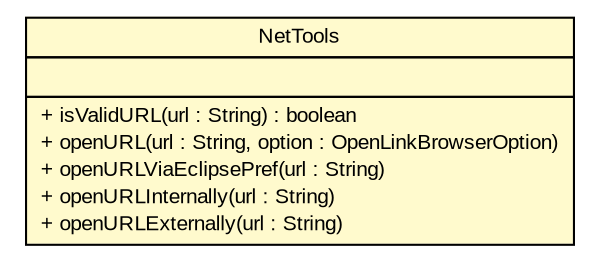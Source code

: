 #!/usr/local/bin/dot
#
# Class diagram 
# Generated by UMLGraph version R5_6-24-gf6e263 (http://www.umlgraph.org/)
#

digraph G {
	edge [fontname="arial",fontsize=10,labelfontname="arial",labelfontsize=10];
	node [fontname="arial",fontsize=10,shape=plaintext];
	nodesep=0.25;
	ranksep=0.5;
	// gov.sandia.cf.tools.NetTools
	c241567 [label=<<table title="gov.sandia.cf.tools.NetTools" border="0" cellborder="1" cellspacing="0" cellpadding="2" port="p" bgcolor="lemonChiffon" href="./NetTools.html">
		<tr><td><table border="0" cellspacing="0" cellpadding="1">
<tr><td align="center" balign="center"> NetTools </td></tr>
		</table></td></tr>
		<tr><td><table border="0" cellspacing="0" cellpadding="1">
<tr><td align="left" balign="left">  </td></tr>
		</table></td></tr>
		<tr><td><table border="0" cellspacing="0" cellpadding="1">
<tr><td align="left" balign="left"> + isValidURL(url : String) : boolean </td></tr>
<tr><td align="left" balign="left"> + openURL(url : String, option : OpenLinkBrowserOption) </td></tr>
<tr><td align="left" balign="left"> + openURLViaEclipsePref(url : String) </td></tr>
<tr><td align="left" balign="left"> + openURLInternally(url : String) </td></tr>
<tr><td align="left" balign="left"> + openURLExternally(url : String) </td></tr>
		</table></td></tr>
		</table>>, URL="./NetTools.html", fontname="arial", fontcolor="black", fontsize=10.0];
}

